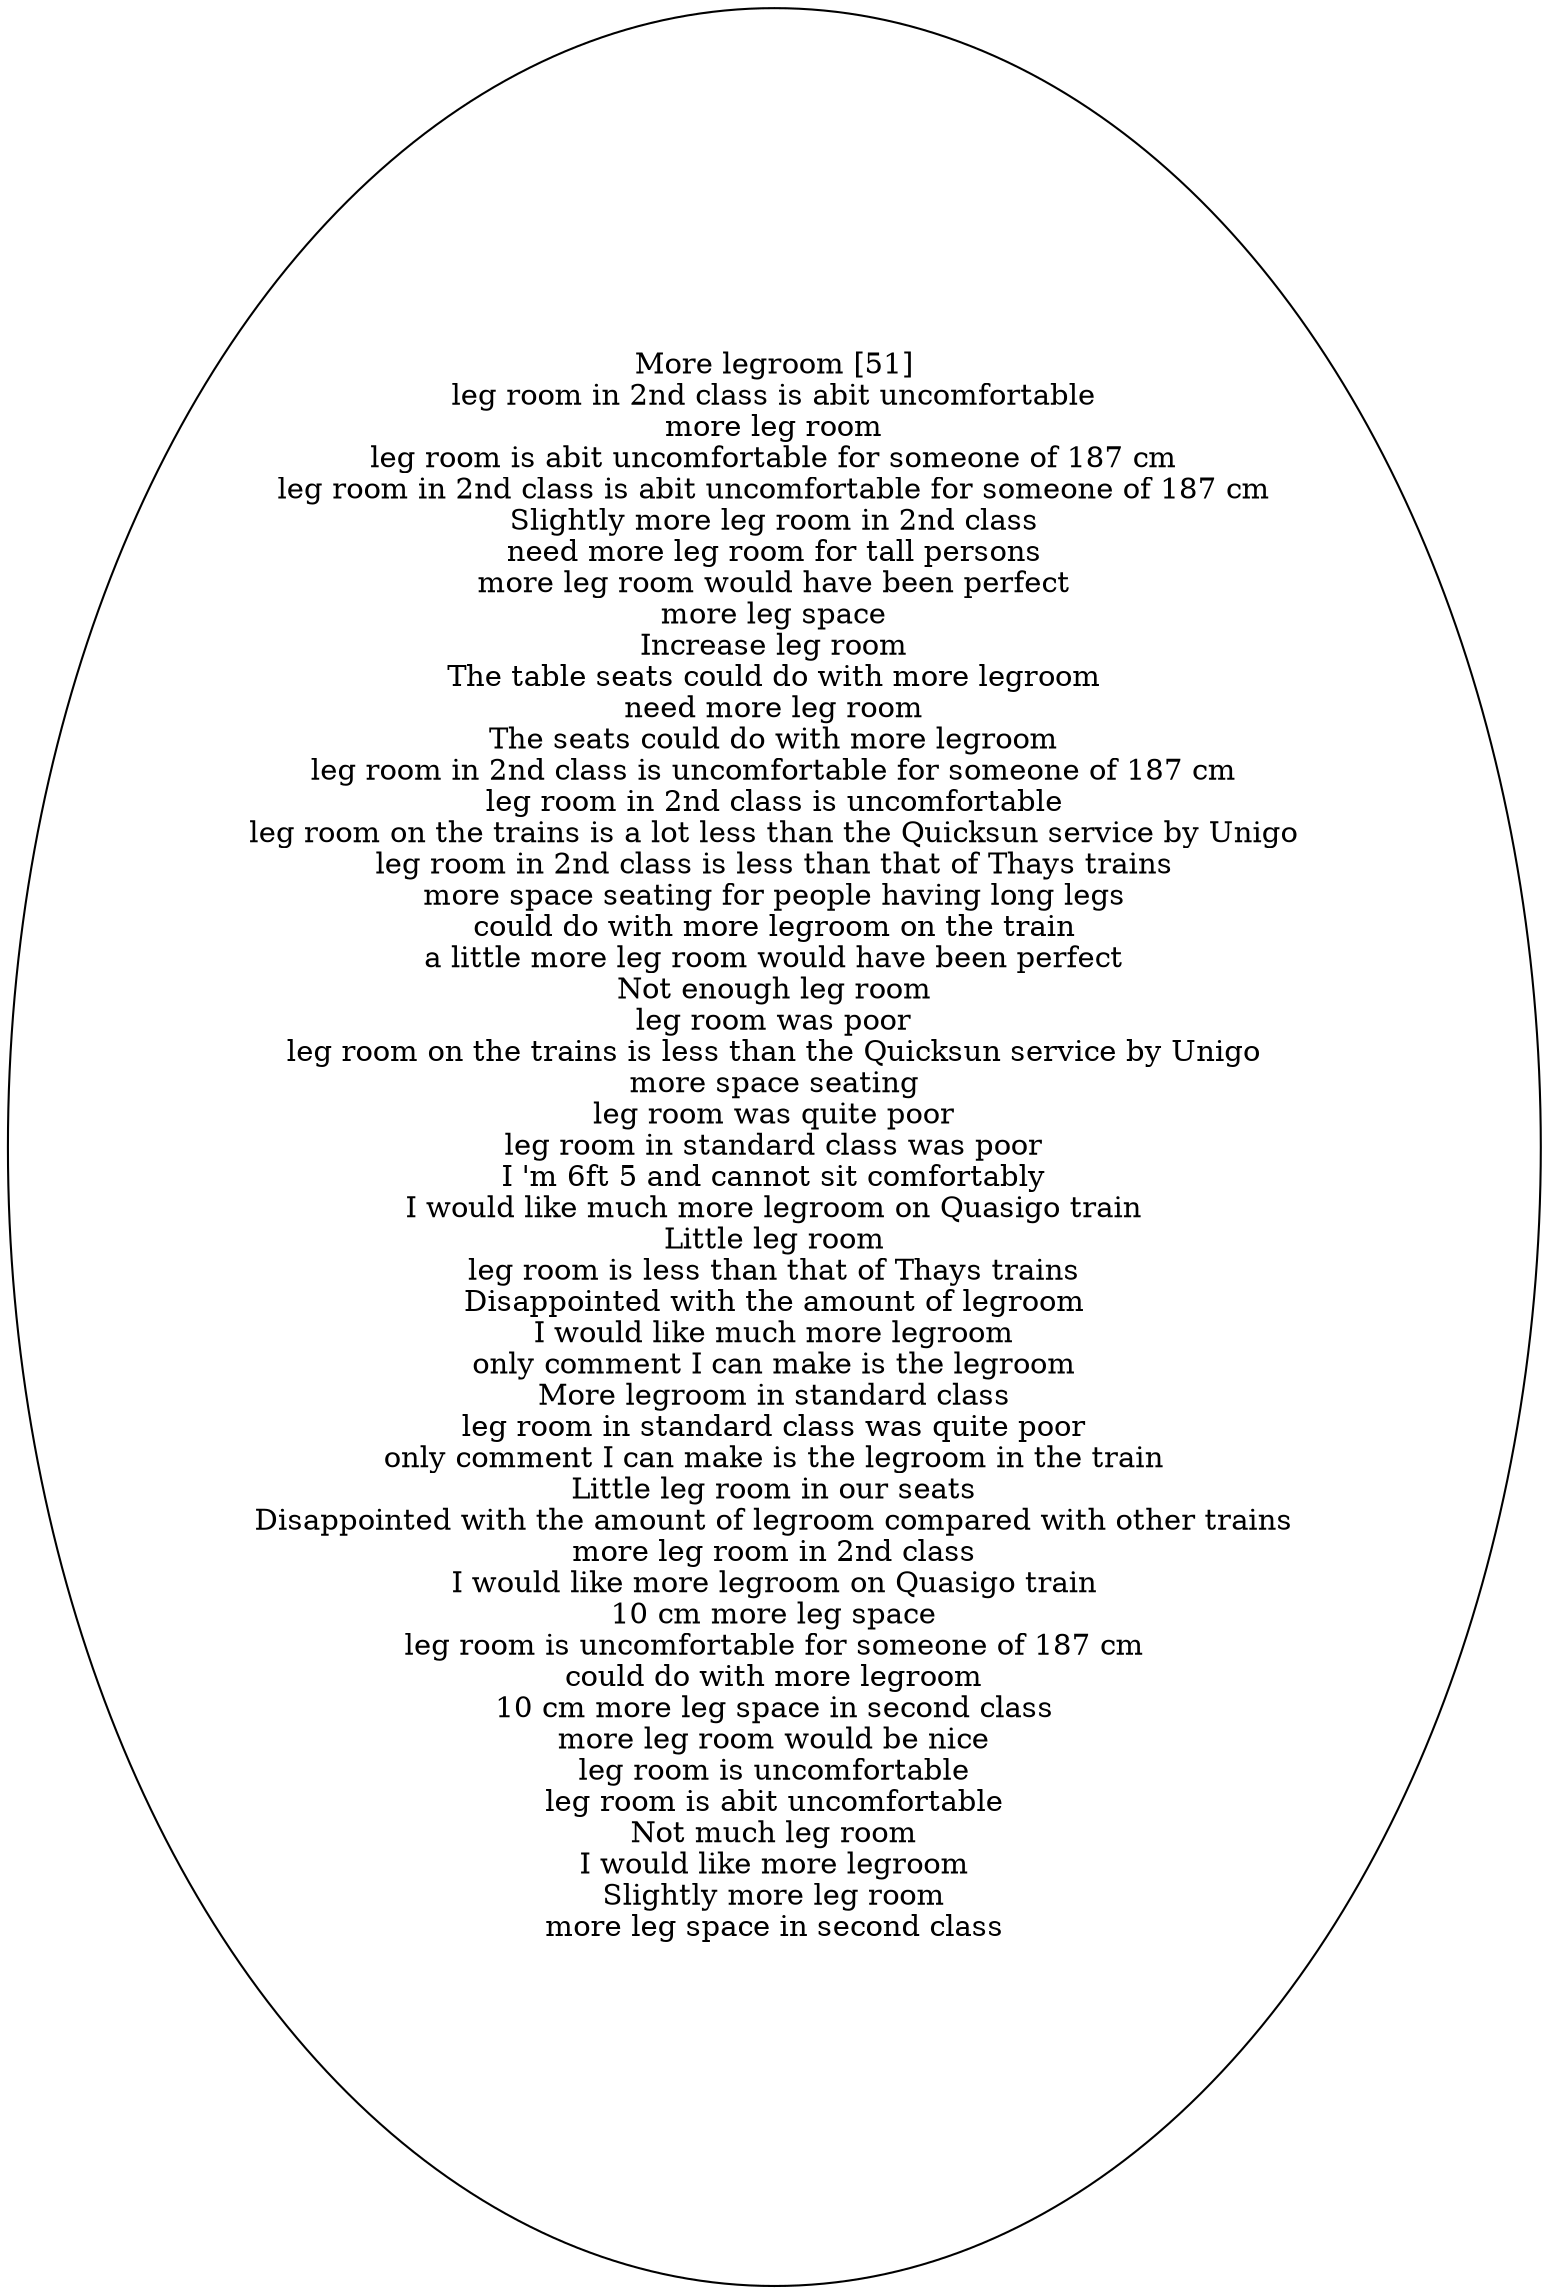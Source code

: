digraph collapsedGraph {
"More legroom [51]\nleg room in 2nd class is abit uncomfortable\nmore leg room\nleg room is abit uncomfortable for someone of 187 cm\nleg room in 2nd class is abit uncomfortable for someone of 187 cm\nSlightly more leg room in 2nd class\nneed more leg room for tall persons\nmore leg room would have been perfect\nmore leg space\nIncrease leg room\nThe table seats could do with more legroom\nneed more leg room\nThe seats could do with more legroom\nleg room in 2nd class is uncomfortable for someone of 187 cm\nleg room in 2nd class is uncomfortable\nleg room on the trains is a lot less than the Quicksun service by Unigo\nleg room in 2nd class is less than that of Thays trains\nmore space seating for people having long legs\ncould do with more legroom on the train\na little more leg room would have been perfect\nNot enough leg room\nleg room was poor\nleg room on the trains is less than the Quicksun service by Unigo\nmore space seating\nleg room was quite poor\nleg room in standard class was poor\nI 'm 6ft 5 and cannot sit comfortably\nI would like much more legroom on Quasigo train\nLittle leg room\nleg room is less than that of Thays trains\nDisappointed with the amount of legroom\nI would like much more legroom\nonly comment I can make is the legroom\nMore legroom in standard class\nleg room in standard class was quite poor\nonly comment I can make is the legroom in the train\nLittle leg room in our seats\nDisappointed with the amount of legroom compared with other trains\nmore leg room in 2nd class\nI would like more legroom on Quasigo train\n10 cm more leg space\nleg room is uncomfortable for someone of 187 cm\ncould do with more legroom\n10 cm more leg space in second class\nmore leg room would be nice\nleg room is uncomfortable\nleg room is abit uncomfortable\nNot much leg room\nI would like more legroom\nSlightly more leg room\nmore leg space in second class"}